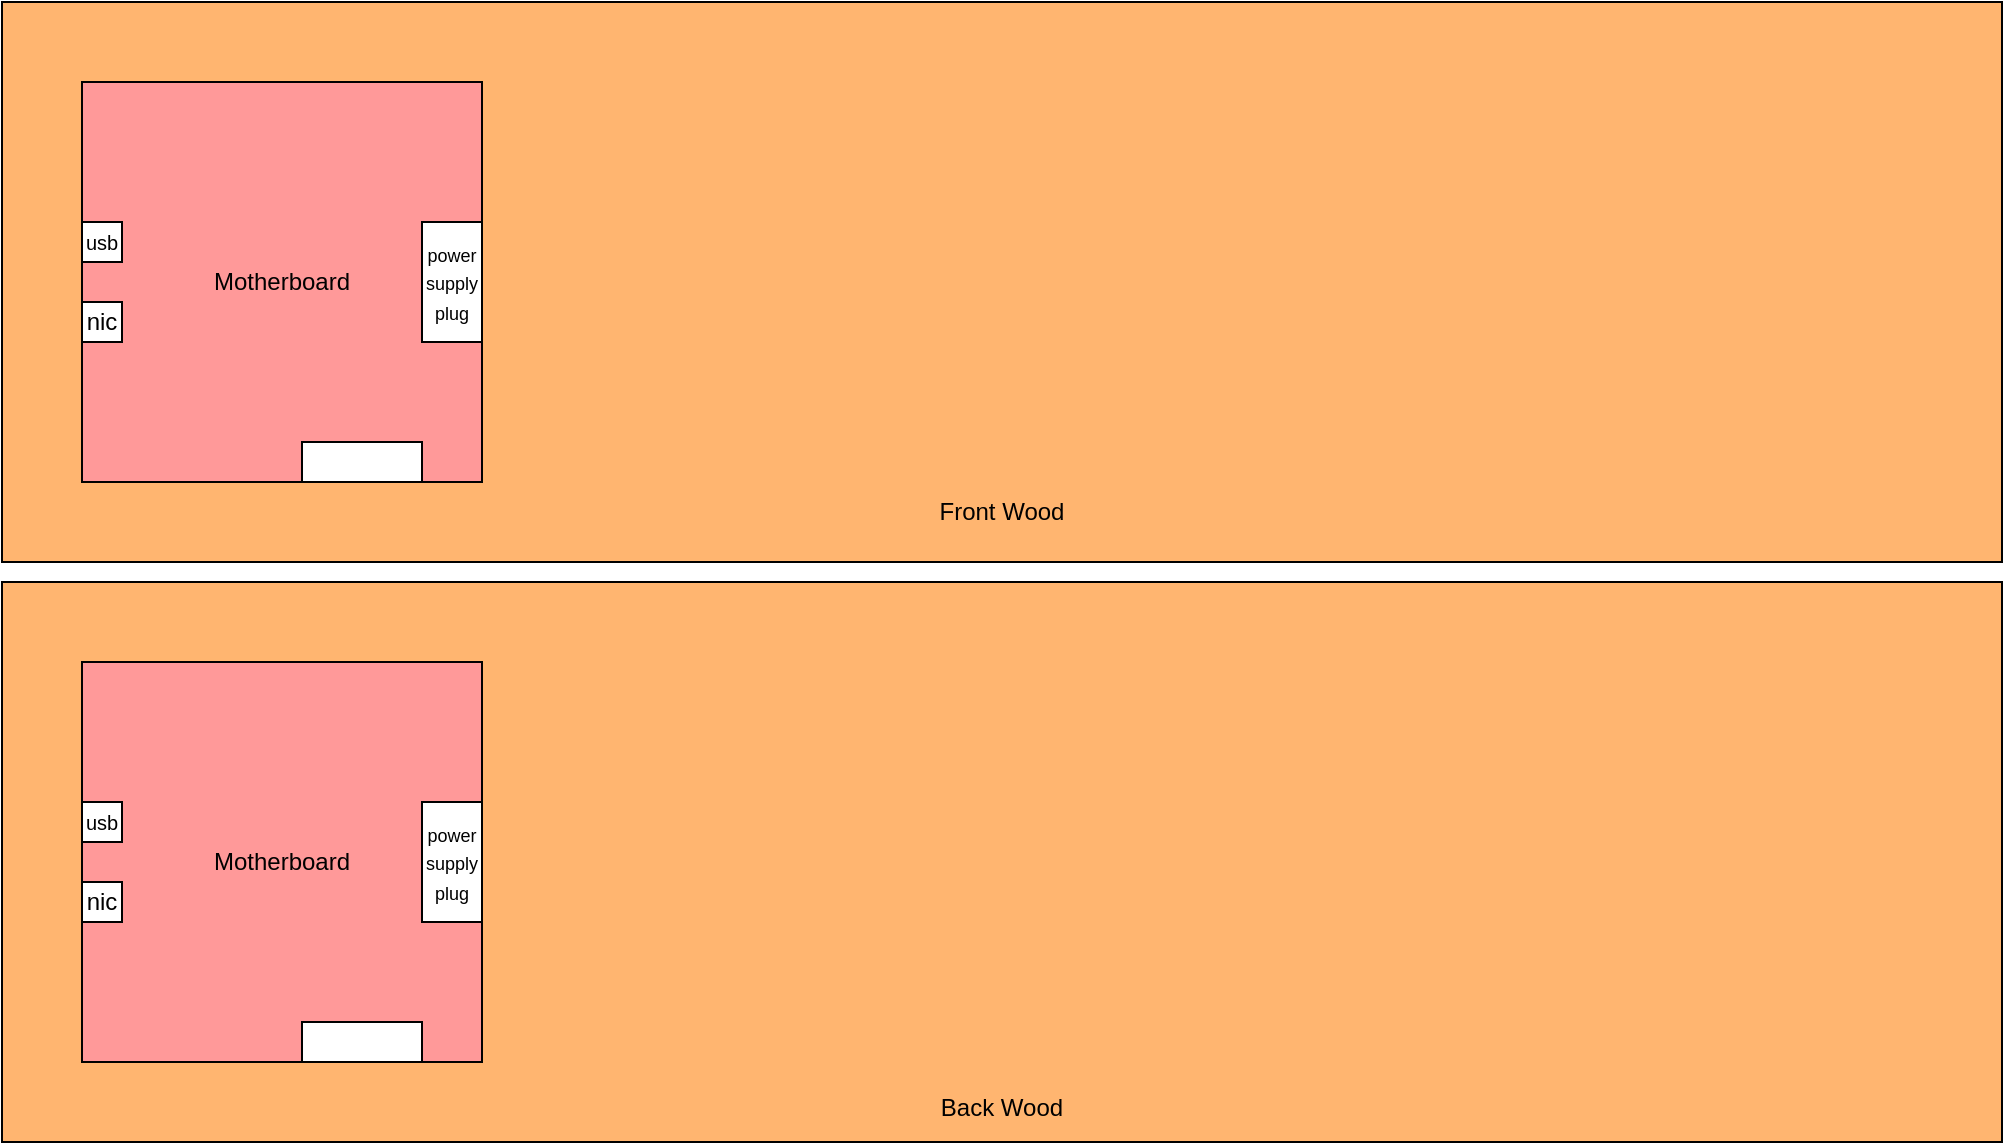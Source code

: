 <mxfile version="21.3.8" type="github">
  <diagram id="bUejSzj1VzHDGHlTm8p2" name="Page-1">
    <mxGraphModel dx="1395" dy="637" grid="1" gridSize="10" guides="1" tooltips="1" connect="1" arrows="1" fold="1" page="1" pageScale="1" pageWidth="850" pageHeight="1100" math="0" shadow="0">
      <root>
        <mxCell id="0" />
        <mxCell id="1" parent="0" />
        <mxCell id="JCTf3wyZuJ0cv_YU2LPX-2" value="&lt;br&gt;&lt;br&gt;&lt;br&gt;&lt;br&gt;&lt;br&gt;&lt;br&gt;&lt;br&gt;&lt;br&gt;&lt;br&gt;&lt;br&gt;&lt;br&gt;&lt;br&gt;&lt;br&gt;&lt;br&gt;&lt;br&gt;&lt;br&gt;Front Wood" style="rounded=0;whiteSpace=wrap;html=1;fillColor=#FFB570;" vertex="1" parent="1">
          <mxGeometry x="160" y="440" width="1000" height="280" as="geometry" />
        </mxCell>
        <mxCell id="JCTf3wyZuJ0cv_YU2LPX-4" value="Motherboard" style="whiteSpace=wrap;html=1;aspect=fixed;fillColor=#FF9999;" vertex="1" parent="1">
          <mxGeometry x="200" y="480" width="200" height="200" as="geometry" />
        </mxCell>
        <mxCell id="JCTf3wyZuJ0cv_YU2LPX-5" value="nic" style="rounded=0;whiteSpace=wrap;html=1;" vertex="1" parent="1">
          <mxGeometry x="200" y="590" width="20" height="20" as="geometry" />
        </mxCell>
        <mxCell id="JCTf3wyZuJ0cv_YU2LPX-6" value="&lt;font style=&quot;font-size: 9px;&quot;&gt;power supply plug&lt;/font&gt;" style="rounded=0;whiteSpace=wrap;html=1;" vertex="1" parent="1">
          <mxGeometry x="370" y="550" width="30" height="60" as="geometry" />
        </mxCell>
        <mxCell id="JCTf3wyZuJ0cv_YU2LPX-8" value="&lt;font style=&quot;font-size: 10px;&quot;&gt;usb&lt;/font&gt;" style="rounded=0;whiteSpace=wrap;html=1;" vertex="1" parent="1">
          <mxGeometry x="200" y="550" width="20" height="20" as="geometry" />
        </mxCell>
        <mxCell id="JCTf3wyZuJ0cv_YU2LPX-9" value="" style="rounded=0;whiteSpace=wrap;html=1;" vertex="1" parent="1">
          <mxGeometry x="310" y="660" width="60" height="20" as="geometry" />
        </mxCell>
        <mxCell id="JCTf3wyZuJ0cv_YU2LPX-10" value="&lt;br&gt;&lt;br&gt;&lt;br&gt;&lt;br&gt;&lt;br&gt;&lt;br&gt;&lt;br&gt;&lt;br&gt;&lt;br&gt;&lt;br&gt;&lt;br&gt;&lt;br&gt;&lt;br&gt;&lt;br&gt;&lt;br&gt;&lt;br&gt;&lt;br&gt;Back Wood" style="rounded=0;whiteSpace=wrap;html=1;fillColor=#FFB570;" vertex="1" parent="1">
          <mxGeometry x="160" y="730" width="1000" height="280" as="geometry" />
        </mxCell>
        <mxCell id="JCTf3wyZuJ0cv_YU2LPX-11" value="Motherboard" style="whiteSpace=wrap;html=1;aspect=fixed;fillColor=#FF9999;" vertex="1" parent="1">
          <mxGeometry x="200" y="770" width="200" height="200" as="geometry" />
        </mxCell>
        <mxCell id="JCTf3wyZuJ0cv_YU2LPX-12" value="nic" style="rounded=0;whiteSpace=wrap;html=1;" vertex="1" parent="1">
          <mxGeometry x="200" y="880" width="20" height="20" as="geometry" />
        </mxCell>
        <mxCell id="JCTf3wyZuJ0cv_YU2LPX-13" value="&lt;font style=&quot;font-size: 9px;&quot;&gt;power supply plug&lt;/font&gt;" style="rounded=0;whiteSpace=wrap;html=1;" vertex="1" parent="1">
          <mxGeometry x="370" y="840" width="30" height="60" as="geometry" />
        </mxCell>
        <mxCell id="JCTf3wyZuJ0cv_YU2LPX-14" value="&lt;font style=&quot;font-size: 10px;&quot;&gt;usb&lt;/font&gt;" style="rounded=0;whiteSpace=wrap;html=1;" vertex="1" parent="1">
          <mxGeometry x="200" y="840" width="20" height="20" as="geometry" />
        </mxCell>
        <mxCell id="JCTf3wyZuJ0cv_YU2LPX-15" value="" style="rounded=0;whiteSpace=wrap;html=1;" vertex="1" parent="1">
          <mxGeometry x="310" y="950" width="60" height="20" as="geometry" />
        </mxCell>
      </root>
    </mxGraphModel>
  </diagram>
</mxfile>
